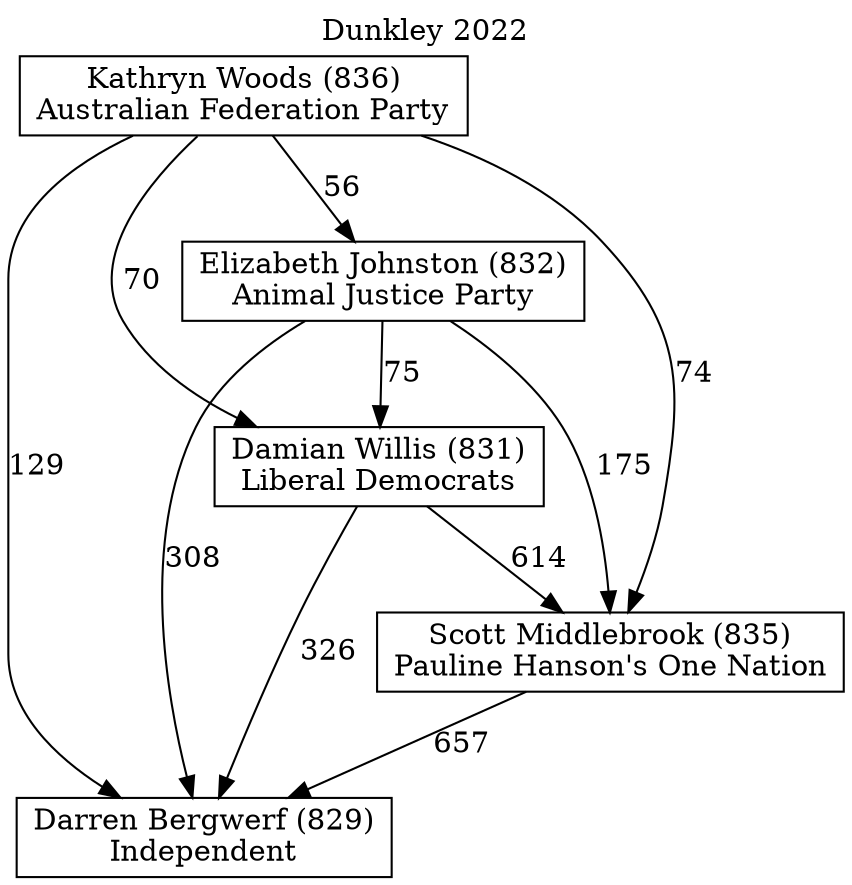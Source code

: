 // House preference flow
digraph "Darren Bergwerf (829)_Dunkley_2022" {
	graph [label="Dunkley 2022" labelloc=t mclimit=10]
	node [shape=box]
	"Kathryn Woods (836)" [label="Kathryn Woods (836)
Australian Federation Party"]
	"Damian Willis (831)" [label="Damian Willis (831)
Liberal Democrats"]
	"Scott Middlebrook (835)" [label="Scott Middlebrook (835)
Pauline Hanson's One Nation"]
	"Elizabeth Johnston (832)" [label="Elizabeth Johnston (832)
Animal Justice Party"]
	"Darren Bergwerf (829)" [label="Darren Bergwerf (829)
Independent"]
	"Damian Willis (831)" -> "Darren Bergwerf (829)" [label=326]
	"Damian Willis (831)" -> "Scott Middlebrook (835)" [label=614]
	"Kathryn Woods (836)" -> "Scott Middlebrook (835)" [label=74]
	"Elizabeth Johnston (832)" -> "Damian Willis (831)" [label=75]
	"Elizabeth Johnston (832)" -> "Scott Middlebrook (835)" [label=175]
	"Kathryn Woods (836)" -> "Elizabeth Johnston (832)" [label=56]
	"Kathryn Woods (836)" -> "Damian Willis (831)" [label=70]
	"Scott Middlebrook (835)" -> "Darren Bergwerf (829)" [label=657]
	"Kathryn Woods (836)" -> "Darren Bergwerf (829)" [label=129]
	"Elizabeth Johnston (832)" -> "Darren Bergwerf (829)" [label=308]
}
